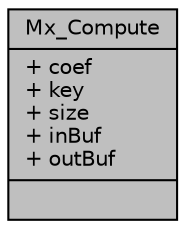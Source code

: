 digraph "Mx_Compute"
{
  edge [fontname="Helvetica",fontsize="10",labelfontname="Helvetica",labelfontsize="10"];
  node [fontname="Helvetica",fontsize="10",shape=record];
  Node1 [label="{Mx_Compute\n|+ coef\l+ key\l+ size\l+ inBuf\l+ outBuf\l|}",height=0.2,width=0.4,color="black", fillcolor="grey75", style="filled", fontcolor="black"];
}
